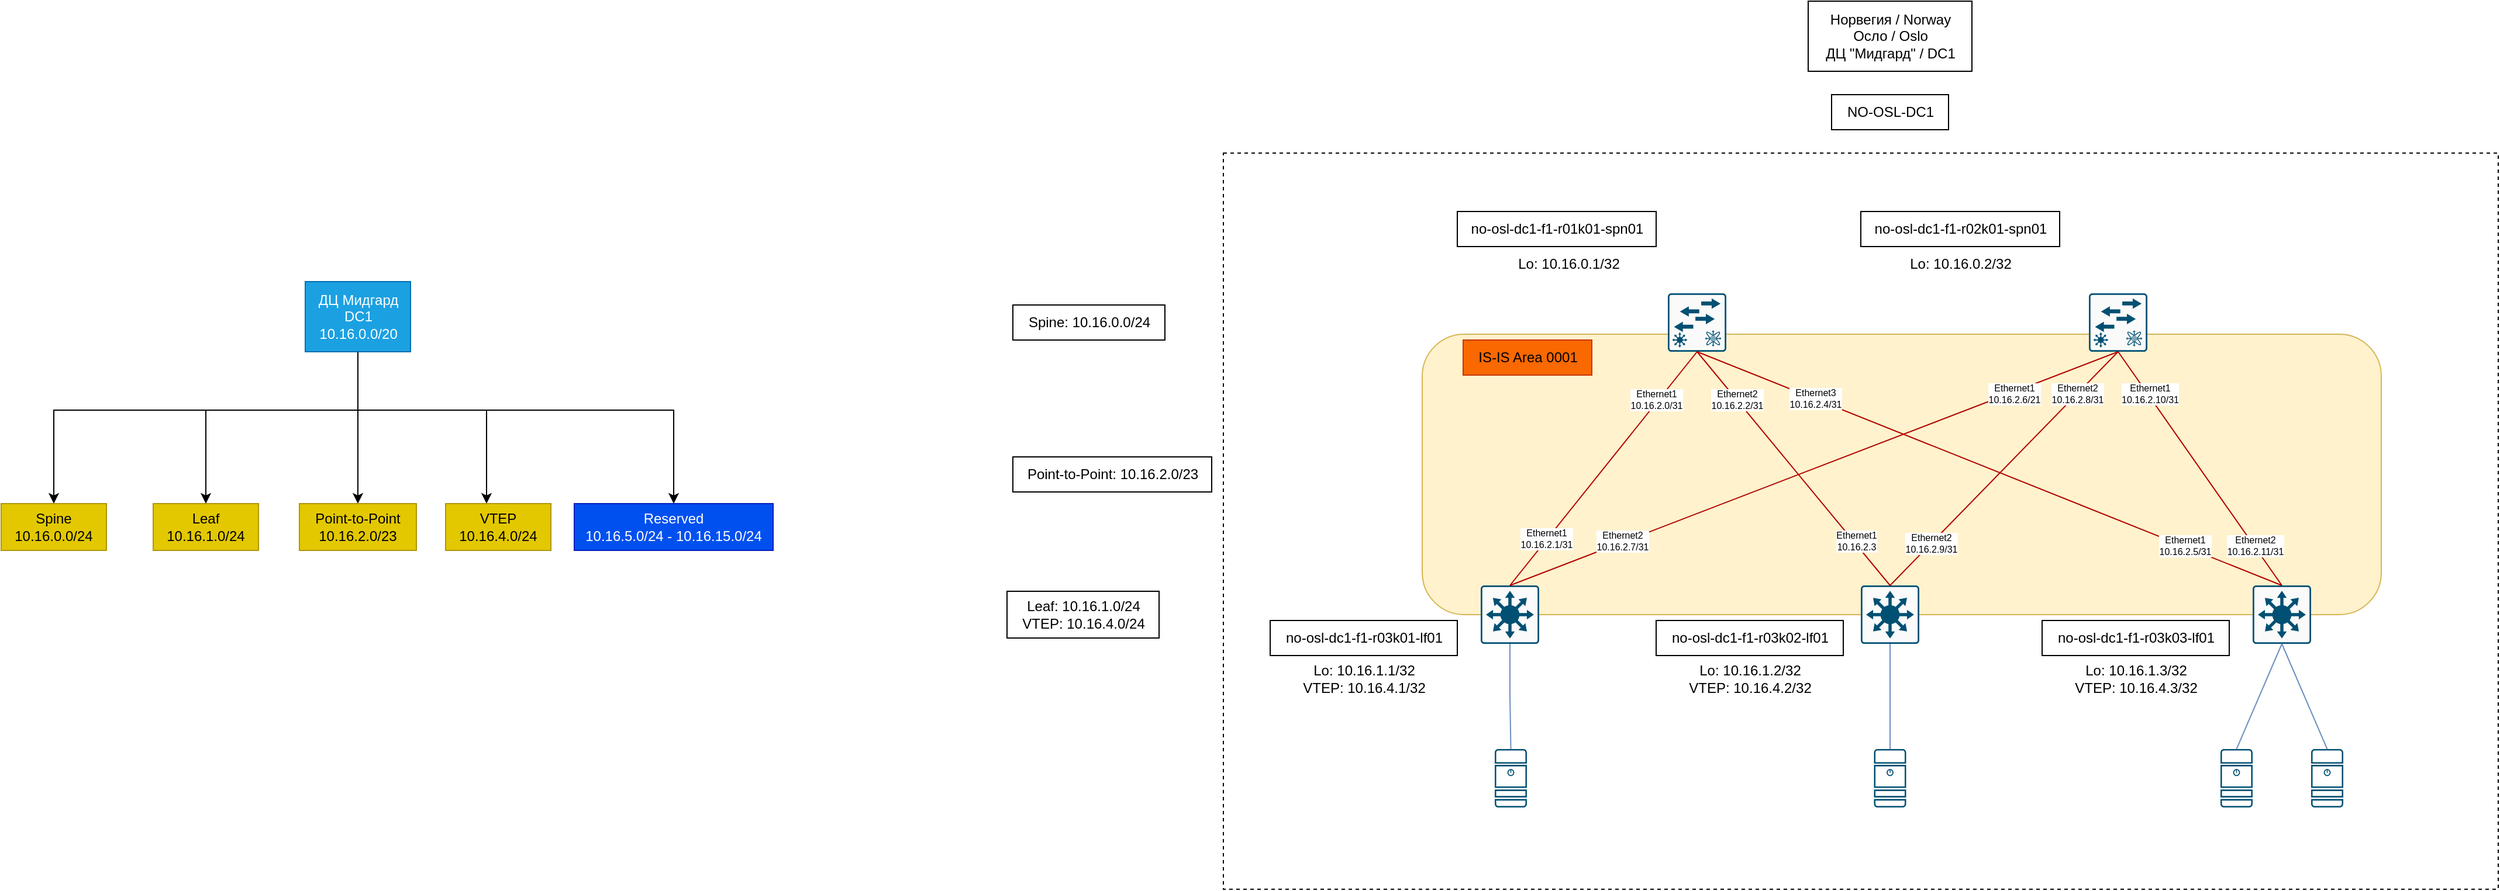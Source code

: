 <mxfile version="24.7.17">
  <diagram name="Page-1" id="7nGPOmVnHEvBqKiO8MUv">
    <mxGraphModel dx="3863" dy="2096" grid="1" gridSize="10" guides="1" tooltips="1" connect="1" arrows="1" fold="1" page="1" pageScale="1" pageWidth="1169" pageHeight="827" background="none" math="0" shadow="0">
      <root>
        <mxCell id="0" />
        <mxCell id="1" parent="0" />
        <mxCell id="MWJ0W-gvaDlnfUPghBey-20" value="" style="rounded=0;whiteSpace=wrap;html=1;fillColor=none;dashed=1;" parent="1" vertex="1">
          <mxGeometry x="55" y="-680" width="1090" height="630" as="geometry" />
        </mxCell>
        <mxCell id="n6CQzrZy_rfwwoYkGh-N-1" value="" style="rounded=1;whiteSpace=wrap;html=1;fillColor=#fff2cc;strokeColor=#d6b656;" parent="1" vertex="1">
          <mxGeometry x="225" y="-525" width="820" height="240" as="geometry" />
        </mxCell>
        <mxCell id="MWJ0W-gvaDlnfUPghBey-1" value="" style="sketch=0;points=[[0.015,0.015,0],[0.985,0.015,0],[0.985,0.985,0],[0.015,0.985,0],[0.25,0,0],[0.5,0,0],[0.75,0,0],[1,0.25,0],[1,0.5,0],[1,0.75,0],[0.75,1,0],[0.5,1,0],[0.25,1,0],[0,0.75,0],[0,0.5,0],[0,0.25,0]];verticalLabelPosition=bottom;html=1;verticalAlign=top;aspect=fixed;align=center;pointerEvents=1;shape=mxgraph.cisco19.rect;prIcon=layer3_nexus_5k_switch;fillColor=#FAFAFA;strokeColor=#005073;" parent="1" vertex="1">
          <mxGeometry x="435" y="-560" width="50" height="50" as="geometry" />
        </mxCell>
        <mxCell id="MWJ0W-gvaDlnfUPghBey-2" value="" style="sketch=0;points=[[0.015,0.015,0],[0.985,0.015,0],[0.985,0.985,0],[0.015,0.985,0],[0.25,0,0],[0.5,0,0],[0.75,0,0],[1,0.25,0],[1,0.5,0],[1,0.75,0],[0.75,1,0],[0.5,1,0],[0.25,1,0],[0,0.75,0],[0,0.5,0],[0,0.25,0]];verticalLabelPosition=bottom;html=1;verticalAlign=top;aspect=fixed;align=center;pointerEvents=1;shape=mxgraph.cisco19.rect;prIcon=layer3_nexus_5k_switch;fillColor=#FAFAFA;strokeColor=#005073;" parent="1" vertex="1">
          <mxGeometry x="795" y="-560" width="50" height="50" as="geometry" />
        </mxCell>
        <mxCell id="MWJ0W-gvaDlnfUPghBey-3" value="" style="sketch=0;points=[[0.015,0.015,0],[0.985,0.015,0],[0.985,0.985,0],[0.015,0.985,0],[0.25,0,0],[0.5,0,0],[0.75,0,0],[1,0.25,0],[1,0.5,0],[1,0.75,0],[0.75,1,0],[0.5,1,0],[0.25,1,0],[0,0.75,0],[0,0.5,0],[0,0.25,0]];verticalLabelPosition=bottom;html=1;verticalAlign=top;aspect=fixed;align=center;pointerEvents=1;shape=mxgraph.cisco19.rect;prIcon=l3_switch;fillColor=#FAFAFA;strokeColor=#005073;" parent="1" vertex="1">
          <mxGeometry x="275" y="-310" width="50" height="50" as="geometry" />
        </mxCell>
        <mxCell id="MWJ0W-gvaDlnfUPghBey-4" value="" style="sketch=0;points=[[0.015,0.015,0],[0.985,0.015,0],[0.985,0.985,0],[0.015,0.985,0],[0.25,0,0],[0.5,0,0],[0.75,0,0],[1,0.25,0],[1,0.5,0],[1,0.75,0],[0.75,1,0],[0.5,1,0],[0.25,1,0],[0,0.75,0],[0,0.5,0],[0,0.25,0]];verticalLabelPosition=bottom;html=1;verticalAlign=top;aspect=fixed;align=center;pointerEvents=1;shape=mxgraph.cisco19.rect;prIcon=l3_switch;fillColor=#FAFAFA;strokeColor=#005073;" parent="1" vertex="1">
          <mxGeometry x="600" y="-310" width="50" height="50" as="geometry" />
        </mxCell>
        <mxCell id="MWJ0W-gvaDlnfUPghBey-5" value="" style="sketch=0;points=[[0.015,0.015,0],[0.985,0.015,0],[0.985,0.985,0],[0.015,0.985,0],[0.25,0,0],[0.5,0,0],[0.75,0,0],[1,0.25,0],[1,0.5,0],[1,0.75,0],[0.75,1,0],[0.5,1,0],[0.25,1,0],[0,0.75,0],[0,0.5,0],[0,0.25,0]];verticalLabelPosition=bottom;html=1;verticalAlign=top;aspect=fixed;align=center;pointerEvents=1;shape=mxgraph.cisco19.rect;prIcon=l3_switch;fillColor=#FAFAFA;strokeColor=#005073;" parent="1" vertex="1">
          <mxGeometry x="935" y="-310" width="50" height="50" as="geometry" />
        </mxCell>
        <mxCell id="MWJ0W-gvaDlnfUPghBey-6" style="rounded=0;orthogonalLoop=1;jettySize=auto;html=1;entryX=0.5;entryY=0;entryDx=0;entryDy=0;entryPerimeter=0;exitX=0.5;exitY=1;exitDx=0;exitDy=0;exitPerimeter=0;endArrow=none;endFill=0;fillColor=#e51400;strokeColor=#B20000;" parent="1" source="MWJ0W-gvaDlnfUPghBey-1" target="MWJ0W-gvaDlnfUPghBey-3" edge="1">
          <mxGeometry relative="1" as="geometry" />
        </mxCell>
        <mxCell id="n6CQzrZy_rfwwoYkGh-N-3" value="&lt;div&gt;Ethernet1&lt;/div&gt;10.16.2.0/31" style="edgeLabel;html=1;align=center;verticalAlign=middle;resizable=0;points=[];fontSize=8;" parent="MWJ0W-gvaDlnfUPghBey-6" vertex="1" connectable="0">
          <mxGeometry x="-0.736" y="-2" relative="1" as="geometry">
            <mxPoint x="-12" y="15" as="offset" />
          </mxGeometry>
        </mxCell>
        <mxCell id="n6CQzrZy_rfwwoYkGh-N-4" value="&lt;div&gt;Ethernet1&lt;/div&gt;10.16.2.1/31" style="edgeLabel;html=1;align=center;verticalAlign=middle;resizable=0;points=[];fontSize=8;" parent="MWJ0W-gvaDlnfUPghBey-6" vertex="1" connectable="0">
          <mxGeometry x="0.608" y="-1" relative="1" as="geometry">
            <mxPoint as="offset" />
          </mxGeometry>
        </mxCell>
        <mxCell id="MWJ0W-gvaDlnfUPghBey-7" style="rounded=0;orthogonalLoop=1;jettySize=auto;html=1;exitX=0.5;exitY=1;exitDx=0;exitDy=0;exitPerimeter=0;entryX=0.5;entryY=0;entryDx=0;entryDy=0;entryPerimeter=0;endArrow=none;endFill=0;fillColor=#e51400;strokeColor=#B20000;" parent="1" source="MWJ0W-gvaDlnfUPghBey-1" target="MWJ0W-gvaDlnfUPghBey-4" edge="1">
          <mxGeometry relative="1" as="geometry" />
        </mxCell>
        <mxCell id="n6CQzrZy_rfwwoYkGh-N-5" value="&lt;div&gt;Ethernet2&lt;/div&gt;10.16.2.2/31" style="edgeLabel;html=1;align=center;verticalAlign=middle;resizable=0;points=[];fontSize=8;" parent="MWJ0W-gvaDlnfUPghBey-7" vertex="1" connectable="0">
          <mxGeometry x="-0.666" relative="1" as="geometry">
            <mxPoint x="6" y="7" as="offset" />
          </mxGeometry>
        </mxCell>
        <mxCell id="n6CQzrZy_rfwwoYkGh-N-6" value="&lt;div&gt;Ethernet1&lt;/div&gt;10.16.2.3" style="edgeLabel;html=1;align=center;verticalAlign=middle;resizable=0;points=[];fontSize=8;" parent="MWJ0W-gvaDlnfUPghBey-7" vertex="1" connectable="0">
          <mxGeometry x="0.566" y="1" relative="1" as="geometry">
            <mxPoint x="6" y="6" as="offset" />
          </mxGeometry>
        </mxCell>
        <mxCell id="MWJ0W-gvaDlnfUPghBey-8" style="rounded=0;orthogonalLoop=1;jettySize=auto;html=1;entryX=0.5;entryY=0;entryDx=0;entryDy=0;entryPerimeter=0;exitX=0.5;exitY=1;exitDx=0;exitDy=0;exitPerimeter=0;endArrow=none;endFill=0;fillColor=#e51400;strokeColor=#B20000;" parent="1" source="MWJ0W-gvaDlnfUPghBey-2" target="MWJ0W-gvaDlnfUPghBey-3" edge="1">
          <mxGeometry relative="1" as="geometry" />
        </mxCell>
        <mxCell id="n6CQzrZy_rfwwoYkGh-N-9" value="&lt;div&gt;Ethernet1&lt;/div&gt;10.16.2.6/21" style="edgeLabel;html=1;align=center;verticalAlign=middle;resizable=0;points=[];fontSize=8;" parent="MWJ0W-gvaDlnfUPghBey-8" vertex="1" connectable="0">
          <mxGeometry x="-0.739" y="1" relative="1" as="geometry">
            <mxPoint x="-22" y="9" as="offset" />
          </mxGeometry>
        </mxCell>
        <mxCell id="n6CQzrZy_rfwwoYkGh-N-10" value="&lt;div&gt;Ethernet2&lt;/div&gt;10.16.2.7/31" style="edgeLabel;html=1;align=center;verticalAlign=middle;resizable=0;points=[];fontSize=8;" parent="MWJ0W-gvaDlnfUPghBey-8" vertex="1" connectable="0">
          <mxGeometry x="0.664" relative="1" as="geometry">
            <mxPoint x="8" y="-5" as="offset" />
          </mxGeometry>
        </mxCell>
        <mxCell id="MWJ0W-gvaDlnfUPghBey-9" style="rounded=0;orthogonalLoop=1;jettySize=auto;html=1;exitX=0.5;exitY=1;exitDx=0;exitDy=0;exitPerimeter=0;entryX=0.5;entryY=0;entryDx=0;entryDy=0;entryPerimeter=0;endArrow=none;endFill=0;fillColor=#e51400;strokeColor=#B20000;" parent="1" source="MWJ0W-gvaDlnfUPghBey-2" target="MWJ0W-gvaDlnfUPghBey-5" edge="1">
          <mxGeometry relative="1" as="geometry" />
        </mxCell>
        <mxCell id="n6CQzrZy_rfwwoYkGh-N-13" value="&lt;div&gt;Ethernet1&lt;/div&gt;10.16.2.10/31" style="edgeLabel;html=1;align=center;verticalAlign=middle;resizable=0;points=[];fontSize=8;" parent="MWJ0W-gvaDlnfUPghBey-9" vertex="1" connectable="0">
          <mxGeometry x="-0.651" y="-1" relative="1" as="geometry">
            <mxPoint x="3" as="offset" />
          </mxGeometry>
        </mxCell>
        <mxCell id="n6CQzrZy_rfwwoYkGh-N-14" value="&lt;div&gt;Ethernet2&lt;/div&gt;10.16.2.11/31" style="edgeLabel;html=1;align=center;verticalAlign=middle;resizable=0;points=[];fontSize=8;" parent="MWJ0W-gvaDlnfUPghBey-9" vertex="1" connectable="0">
          <mxGeometry x="0.627" relative="1" as="geometry">
            <mxPoint x="3" y="3" as="offset" />
          </mxGeometry>
        </mxCell>
        <mxCell id="MWJ0W-gvaDlnfUPghBey-10" style="rounded=0;orthogonalLoop=1;jettySize=auto;html=1;entryX=0.5;entryY=0;entryDx=0;entryDy=0;entryPerimeter=0;endArrow=none;endFill=0;exitX=0.5;exitY=1;exitDx=0;exitDy=0;exitPerimeter=0;fillColor=#e51400;strokeColor=#B20000;" parent="1" source="MWJ0W-gvaDlnfUPghBey-2" target="MWJ0W-gvaDlnfUPghBey-4" edge="1">
          <mxGeometry relative="1" as="geometry" />
        </mxCell>
        <mxCell id="n6CQzrZy_rfwwoYkGh-N-11" value="&lt;div&gt;Ethernet2&lt;/div&gt;10.16.2.8/31" style="edgeLabel;html=1;align=center;verticalAlign=middle;resizable=0;points=[];fontSize=8;" parent="MWJ0W-gvaDlnfUPghBey-10" vertex="1" connectable="0">
          <mxGeometry x="-0.631" relative="1" as="geometry">
            <mxPoint x="1" y="-1" as="offset" />
          </mxGeometry>
        </mxCell>
        <mxCell id="n6CQzrZy_rfwwoYkGh-N-12" value="&lt;div&gt;Ethernet2&lt;/div&gt;10.16.2.9/31" style="edgeLabel;html=1;align=center;verticalAlign=middle;resizable=0;points=[];fontSize=8;" parent="MWJ0W-gvaDlnfUPghBey-10" vertex="1" connectable="0">
          <mxGeometry x="0.664" y="-2" relative="1" as="geometry">
            <mxPoint x="3" y="-1" as="offset" />
          </mxGeometry>
        </mxCell>
        <mxCell id="MWJ0W-gvaDlnfUPghBey-11" style="rounded=0;orthogonalLoop=1;jettySize=auto;html=1;entryX=0.5;entryY=0;entryDx=0;entryDy=0;entryPerimeter=0;exitX=0.5;exitY=1;exitDx=0;exitDy=0;exitPerimeter=0;fillColor=#e51400;strokeColor=#B20000;endArrow=none;endFill=0;" parent="1" source="MWJ0W-gvaDlnfUPghBey-1" target="MWJ0W-gvaDlnfUPghBey-5" edge="1">
          <mxGeometry relative="1" as="geometry" />
        </mxCell>
        <mxCell id="n6CQzrZy_rfwwoYkGh-N-7" value="&lt;div&gt;Ethernet3&lt;/div&gt;10.16.2.4/31" style="edgeLabel;html=1;align=center;verticalAlign=middle;resizable=0;points=[];fontSize=8;" parent="MWJ0W-gvaDlnfUPghBey-11" vertex="1" connectable="0">
          <mxGeometry x="-0.708" y="1" relative="1" as="geometry">
            <mxPoint x="27" y="12" as="offset" />
          </mxGeometry>
        </mxCell>
        <mxCell id="n6CQzrZy_rfwwoYkGh-N-8" value="&lt;div&gt;Ethernet1&lt;/div&gt;10.16.2.5/31" style="edgeLabel;html=1;align=center;verticalAlign=middle;resizable=0;points=[];fontSize=8;" parent="MWJ0W-gvaDlnfUPghBey-11" vertex="1" connectable="0">
          <mxGeometry x="0.728" y="1" relative="1" as="geometry">
            <mxPoint x="-16" y="-6" as="offset" />
          </mxGeometry>
        </mxCell>
        <mxCell id="MWJ0W-gvaDlnfUPghBey-12" value="" style="sketch=0;points=[[0.015,0.015,0],[0.985,0.015,0],[0.985,0.985,0],[0.015,0.985,0],[0.25,0,0],[0.5,0,0],[0.75,0,0],[1,0.25,0],[1,0.5,0],[1,0.75,0],[0.75,1,0],[0.5,1,0],[0.25,1,0],[0,0.75,0],[0,0.5,0],[0,0.25,0]];verticalLabelPosition=bottom;html=1;verticalAlign=top;aspect=fixed;align=center;pointerEvents=1;shape=mxgraph.cisco19.server;fillColor=#005073;strokeColor=none;" parent="1" vertex="1">
          <mxGeometry x="287" y="-170" width="27.5" height="50" as="geometry" />
        </mxCell>
        <mxCell id="MWJ0W-gvaDlnfUPghBey-13" value="" style="sketch=0;points=[[0.015,0.015,0],[0.985,0.015,0],[0.985,0.985,0],[0.015,0.985,0],[0.25,0,0],[0.5,0,0],[0.75,0,0],[1,0.25,0],[1,0.5,0],[1,0.75,0],[0.75,1,0],[0.5,1,0],[0.25,1,0],[0,0.75,0],[0,0.5,0],[0,0.25,0]];verticalLabelPosition=bottom;html=1;verticalAlign=top;aspect=fixed;align=center;pointerEvents=1;shape=mxgraph.cisco19.server;fillColor=#005073;strokeColor=none;" parent="1" vertex="1">
          <mxGeometry x="611.25" y="-170" width="27.5" height="50" as="geometry" />
        </mxCell>
        <mxCell id="MWJ0W-gvaDlnfUPghBey-14" value="" style="sketch=0;points=[[0.015,0.015,0],[0.985,0.015,0],[0.985,0.985,0],[0.015,0.985,0],[0.25,0,0],[0.5,0,0],[0.75,0,0],[1,0.25,0],[1,0.5,0],[1,0.75,0],[0.75,1,0],[0.5,1,0],[0.25,1,0],[0,0.75,0],[0,0.5,0],[0,0.25,0]];verticalLabelPosition=bottom;html=1;verticalAlign=top;aspect=fixed;align=center;pointerEvents=1;shape=mxgraph.cisco19.server;fillColor=#005073;strokeColor=none;" parent="1" vertex="1">
          <mxGeometry x="907.5" y="-170" width="27.5" height="50" as="geometry" />
        </mxCell>
        <mxCell id="MWJ0W-gvaDlnfUPghBey-15" value="" style="sketch=0;points=[[0.015,0.015,0],[0.985,0.015,0],[0.985,0.985,0],[0.015,0.985,0],[0.25,0,0],[0.5,0,0],[0.75,0,0],[1,0.25,0],[1,0.5,0],[1,0.75,0],[0.75,1,0],[0.5,1,0],[0.25,1,0],[0,0.75,0],[0,0.5,0],[0,0.25,0]];verticalLabelPosition=bottom;html=1;verticalAlign=top;aspect=fixed;align=center;pointerEvents=1;shape=mxgraph.cisco19.server;fillColor=#005073;strokeColor=none;" parent="1" vertex="1">
          <mxGeometry x="985" y="-170" width="27.5" height="50" as="geometry" />
        </mxCell>
        <mxCell id="MWJ0W-gvaDlnfUPghBey-16" style="edgeStyle=orthogonalEdgeStyle;rounded=0;orthogonalLoop=1;jettySize=auto;html=1;exitX=0.5;exitY=1;exitDx=0;exitDy=0;exitPerimeter=0;entryX=0.5;entryY=0;entryDx=0;entryDy=0;entryPerimeter=0;endArrow=none;endFill=0;fillColor=#dae8fc;gradientColor=#7ea6e0;strokeColor=#6c8ebf;" parent="1" source="MWJ0W-gvaDlnfUPghBey-3" target="MWJ0W-gvaDlnfUPghBey-12" edge="1">
          <mxGeometry relative="1" as="geometry" />
        </mxCell>
        <mxCell id="MWJ0W-gvaDlnfUPghBey-17" style="edgeStyle=orthogonalEdgeStyle;rounded=0;orthogonalLoop=1;jettySize=auto;html=1;exitX=0.5;exitY=1;exitDx=0;exitDy=0;exitPerimeter=0;entryX=0.5;entryY=0;entryDx=0;entryDy=0;entryPerimeter=0;endArrow=none;endFill=0;fillColor=#dae8fc;gradientColor=#7ea6e0;strokeColor=#6c8ebf;" parent="1" source="MWJ0W-gvaDlnfUPghBey-4" target="MWJ0W-gvaDlnfUPghBey-13" edge="1">
          <mxGeometry relative="1" as="geometry" />
        </mxCell>
        <mxCell id="MWJ0W-gvaDlnfUPghBey-18" style="rounded=0;orthogonalLoop=1;jettySize=auto;html=1;exitX=0.5;exitY=1;exitDx=0;exitDy=0;exitPerimeter=0;entryX=0.5;entryY=0;entryDx=0;entryDy=0;entryPerimeter=0;endArrow=none;endFill=0;fillColor=#dae8fc;gradientColor=#7ea6e0;strokeColor=#6c8ebf;" parent="1" source="MWJ0W-gvaDlnfUPghBey-5" target="MWJ0W-gvaDlnfUPghBey-14" edge="1">
          <mxGeometry relative="1" as="geometry" />
        </mxCell>
        <mxCell id="MWJ0W-gvaDlnfUPghBey-19" style="rounded=0;orthogonalLoop=1;jettySize=auto;html=1;entryX=0.5;entryY=0;entryDx=0;entryDy=0;entryPerimeter=0;endArrow=none;endFill=0;exitX=0.5;exitY=1;exitDx=0;exitDy=0;exitPerimeter=0;fillColor=#dae8fc;gradientColor=#7ea6e0;strokeColor=#6c8ebf;" parent="1" source="MWJ0W-gvaDlnfUPghBey-5" target="MWJ0W-gvaDlnfUPghBey-15" edge="1">
          <mxGeometry relative="1" as="geometry" />
        </mxCell>
        <mxCell id="MWJ0W-gvaDlnfUPghBey-24" value="Норвегия / Norway&lt;div&gt;Осло / Oslo&lt;/div&gt;&lt;div&gt;ДЦ &quot;Мидгард&quot; / DC1&lt;/div&gt;" style="text;html=1;align=center;verticalAlign=middle;resizable=0;points=[];autosize=1;strokeColor=default;fillColor=default;" parent="1" vertex="1">
          <mxGeometry x="555" y="-810" width="140" height="60" as="geometry" />
        </mxCell>
        <mxCell id="MWJ0W-gvaDlnfUPghBey-26" value="NO-OSL-DC1" style="text;html=1;align=center;verticalAlign=middle;resizable=0;points=[];autosize=1;strokeColor=default;fillColor=default;" parent="1" vertex="1">
          <mxGeometry x="575" y="-730" width="100" height="30" as="geometry" />
        </mxCell>
        <mxCell id="MWJ0W-gvaDlnfUPghBey-27" value="no-osl-dc1-f1-r01k01-spn01" style="text;html=1;align=center;verticalAlign=middle;resizable=0;points=[];autosize=1;strokeColor=default;fillColor=default;" parent="1" vertex="1">
          <mxGeometry x="255" y="-630" width="170" height="30" as="geometry" />
        </mxCell>
        <mxCell id="MWJ0W-gvaDlnfUPghBey-28" value="no-osl-dc1-f1-r02k01-spn01" style="text;html=1;align=center;verticalAlign=middle;resizable=0;points=[];autosize=1;strokeColor=default;fillColor=default;" parent="1" vertex="1">
          <mxGeometry x="600" y="-630" width="170" height="30" as="geometry" />
        </mxCell>
        <mxCell id="MWJ0W-gvaDlnfUPghBey-29" value="no-osl-dc1-f1-r03k01-lf01" style="text;html=1;align=center;verticalAlign=middle;resizable=0;points=[];autosize=1;strokeColor=default;fillColor=default;" parent="1" vertex="1">
          <mxGeometry x="95" y="-280" width="160" height="30" as="geometry" />
        </mxCell>
        <mxCell id="MWJ0W-gvaDlnfUPghBey-30" value="no-osl-dc1-f1-r03k02-lf01" style="text;html=1;align=center;verticalAlign=middle;resizable=0;points=[];autosize=1;strokeColor=default;fillColor=default;" parent="1" vertex="1">
          <mxGeometry x="425" y="-280" width="160" height="30" as="geometry" />
        </mxCell>
        <mxCell id="MWJ0W-gvaDlnfUPghBey-31" value="no-osl-dc1-f1-r03k03-lf01" style="text;html=1;align=center;verticalAlign=middle;resizable=0;points=[];autosize=1;strokeColor=default;fillColor=default;" parent="1" vertex="1">
          <mxGeometry x="755" y="-280" width="160" height="30" as="geometry" />
        </mxCell>
        <mxCell id="MWJ0W-gvaDlnfUPghBey-32" value="Spine: 10.16.0.0/24" style="text;html=1;align=center;verticalAlign=middle;resizable=0;points=[];autosize=1;strokeColor=default;fillColor=default;" parent="1" vertex="1">
          <mxGeometry x="-125" y="-550" width="130" height="30" as="geometry" />
        </mxCell>
        <mxCell id="MWJ0W-gvaDlnfUPghBey-33" value="Leaf: 10.16.1.0/24&lt;div&gt;VTEP: 10.16.4.0/24&lt;/div&gt;" style="text;html=1;align=center;verticalAlign=middle;resizable=0;points=[];autosize=1;strokeColor=default;fillColor=default;" parent="1" vertex="1">
          <mxGeometry x="-130" y="-305" width="130" height="40" as="geometry" />
        </mxCell>
        <mxCell id="MWJ0W-gvaDlnfUPghBey-34" value="Lo: 10.16.0.1/32" style="text;html=1;align=center;verticalAlign=middle;resizable=0;points=[];autosize=1;strokeColor=none;fillColor=none;" parent="1" vertex="1">
          <mxGeometry x="295" y="-600" width="110" height="30" as="geometry" />
        </mxCell>
        <mxCell id="MWJ0W-gvaDlnfUPghBey-35" value="Lo: 10.16.0.2/32" style="text;html=1;align=center;verticalAlign=middle;resizable=0;points=[];autosize=1;strokeColor=none;fillColor=none;" parent="1" vertex="1">
          <mxGeometry x="630" y="-600" width="110" height="30" as="geometry" />
        </mxCell>
        <mxCell id="MWJ0W-gvaDlnfUPghBey-36" value="Lo: 10.16.1.1/32&lt;div&gt;VTEP: 10.16.4.1/32&lt;/div&gt;" style="text;html=1;align=center;verticalAlign=middle;resizable=0;points=[];autosize=1;strokeColor=none;fillColor=none;" parent="1" vertex="1">
          <mxGeometry x="110" y="-250" width="130" height="40" as="geometry" />
        </mxCell>
        <mxCell id="MWJ0W-gvaDlnfUPghBey-37" value="Lo: 10.16.1.2/32&lt;div&gt;VTEP: 10.16.4.2/32&lt;/div&gt;" style="text;html=1;align=center;verticalAlign=middle;resizable=0;points=[];autosize=1;strokeColor=none;fillColor=none;" parent="1" vertex="1">
          <mxGeometry x="440" y="-250" width="130" height="40" as="geometry" />
        </mxCell>
        <mxCell id="MWJ0W-gvaDlnfUPghBey-38" value="Lo: 10.16.1.3/32&lt;div&gt;VTEP: 10.16.4.3/32&lt;/div&gt;" style="text;html=1;align=center;verticalAlign=middle;resizable=0;points=[];autosize=1;strokeColor=none;fillColor=none;" parent="1" vertex="1">
          <mxGeometry x="770" y="-250" width="130" height="40" as="geometry" />
        </mxCell>
        <mxCell id="MWJ0W-gvaDlnfUPghBey-39" value="Point-to-Point: 10.16.2.0/23" style="text;html=1;align=center;verticalAlign=middle;resizable=0;points=[];autosize=1;strokeColor=default;fillColor=default;gradientColor=none;" parent="1" vertex="1">
          <mxGeometry x="-125" y="-420" width="170" height="30" as="geometry" />
        </mxCell>
        <mxCell id="MWJ0W-gvaDlnfUPghBey-59" value="" style="edgeStyle=orthogonalEdgeStyle;rounded=0;orthogonalLoop=1;jettySize=auto;html=1;" parent="1" source="MWJ0W-gvaDlnfUPghBey-47" target="MWJ0W-gvaDlnfUPghBey-58" edge="1">
          <mxGeometry relative="1" as="geometry">
            <Array as="points">
              <mxPoint x="-685" y="-460" />
              <mxPoint x="-815" y="-460" />
            </Array>
          </mxGeometry>
        </mxCell>
        <mxCell id="MWJ0W-gvaDlnfUPghBey-61" value="" style="edgeStyle=orthogonalEdgeStyle;rounded=0;orthogonalLoop=1;jettySize=auto;html=1;" parent="1" source="MWJ0W-gvaDlnfUPghBey-47" target="MWJ0W-gvaDlnfUPghBey-60" edge="1">
          <mxGeometry relative="1" as="geometry" />
        </mxCell>
        <mxCell id="MWJ0W-gvaDlnfUPghBey-64" value="" style="edgeStyle=orthogonalEdgeStyle;rounded=0;orthogonalLoop=1;jettySize=auto;html=1;" parent="1" source="MWJ0W-gvaDlnfUPghBey-47" target="MWJ0W-gvaDlnfUPghBey-62" edge="1">
          <mxGeometry relative="1" as="geometry">
            <Array as="points">
              <mxPoint x="-685" y="-460" />
              <mxPoint x="-575" y="-460" />
            </Array>
          </mxGeometry>
        </mxCell>
        <mxCell id="MWJ0W-gvaDlnfUPghBey-66" value="" style="edgeStyle=orthogonalEdgeStyle;rounded=0;orthogonalLoop=1;jettySize=auto;html=1;" parent="1" source="MWJ0W-gvaDlnfUPghBey-47" target="MWJ0W-gvaDlnfUPghBey-65" edge="1">
          <mxGeometry relative="1" as="geometry">
            <Array as="points">
              <mxPoint x="-685" y="-460" />
              <mxPoint x="-415" y="-460" />
            </Array>
          </mxGeometry>
        </mxCell>
        <mxCell id="MWJ0W-gvaDlnfUPghBey-67" style="edgeStyle=orthogonalEdgeStyle;rounded=0;orthogonalLoop=1;jettySize=auto;html=1;entryX=0.5;entryY=0;entryDx=0;entryDy=0;" parent="1" source="MWJ0W-gvaDlnfUPghBey-47" target="MWJ0W-gvaDlnfUPghBey-56" edge="1">
          <mxGeometry relative="1" as="geometry">
            <Array as="points">
              <mxPoint x="-685" y="-460" />
              <mxPoint x="-945" y="-460" />
            </Array>
          </mxGeometry>
        </mxCell>
        <mxCell id="MWJ0W-gvaDlnfUPghBey-47" value="&lt;div&gt;&lt;span style=&quot;background-color: initial;&quot;&gt;ДЦ Мидгард&lt;/span&gt;&lt;/div&gt;&lt;div&gt;&lt;span style=&quot;background-color: initial;&quot;&gt;DC1&lt;/span&gt;&lt;/div&gt;&lt;div&gt;&lt;span style=&quot;background-color: initial;&quot;&gt;10.16.0.0/20&lt;/span&gt;&lt;br&gt;&lt;/div&gt;" style="text;html=1;align=center;verticalAlign=middle;resizable=0;points=[];autosize=1;strokeColor=#006EAF;fillColor=#1ba1e2;fontColor=#ffffff;" parent="1" vertex="1">
          <mxGeometry x="-730" y="-570" width="90" height="60" as="geometry" />
        </mxCell>
        <mxCell id="MWJ0W-gvaDlnfUPghBey-56" value="Spine&lt;div&gt;10.16.0.0/24&lt;/div&gt;" style="whiteSpace=wrap;html=1;resizable=0;autosize=1;fillColor=#e3c800;fontColor=#000000;strokeColor=#B09500;" parent="1" vertex="1">
          <mxGeometry x="-990" y="-380" width="90" height="40" as="geometry" />
        </mxCell>
        <mxCell id="MWJ0W-gvaDlnfUPghBey-58" value="Leaf&lt;div&gt;10.16.1.0/24&lt;/div&gt;" style="whiteSpace=wrap;html=1;resizable=0;autosize=1;fillColor=#e3c800;fontColor=#000000;strokeColor=#B09500;" parent="1" vertex="1">
          <mxGeometry x="-860" y="-380" width="90" height="40" as="geometry" />
        </mxCell>
        <mxCell id="MWJ0W-gvaDlnfUPghBey-60" value="Point-to-Point&lt;div&gt;10.16.2.0/23&lt;/div&gt;" style="whiteSpace=wrap;html=1;resizable=0;autosize=1;fillColor=#e3c800;fontColor=#000000;strokeColor=#B09500;" parent="1" vertex="1">
          <mxGeometry x="-735" y="-380" width="100" height="40" as="geometry" />
        </mxCell>
        <mxCell id="MWJ0W-gvaDlnfUPghBey-62" value="VTEP&lt;div&gt;10.16.4.0/24&lt;/div&gt;" style="whiteSpace=wrap;html=1;resizable=0;autosize=1;fillColor=#e3c800;fontColor=#000000;strokeColor=#B09500;" parent="1" vertex="1">
          <mxGeometry x="-610" y="-380" width="90" height="40" as="geometry" />
        </mxCell>
        <mxCell id="MWJ0W-gvaDlnfUPghBey-65" value="Reserved&lt;div&gt;10.16.5.0/24 - 10.16.15.0/24&lt;/div&gt;" style="whiteSpace=wrap;html=1;resizable=0;autosize=1;fillColor=#0050ef;fontColor=#ffffff;strokeColor=#001DBC;" parent="1" vertex="1">
          <mxGeometry x="-500" y="-380" width="170" height="40" as="geometry" />
        </mxCell>
        <mxCell id="n6CQzrZy_rfwwoYkGh-N-2" value="IS-IS Area 0001" style="text;html=1;align=center;verticalAlign=middle;resizable=0;points=[];autosize=1;strokeColor=#C73500;fillColor=#fa6800;fontColor=#000000;" parent="1" vertex="1">
          <mxGeometry x="260" y="-520" width="110" height="30" as="geometry" />
        </mxCell>
      </root>
    </mxGraphModel>
  </diagram>
</mxfile>
